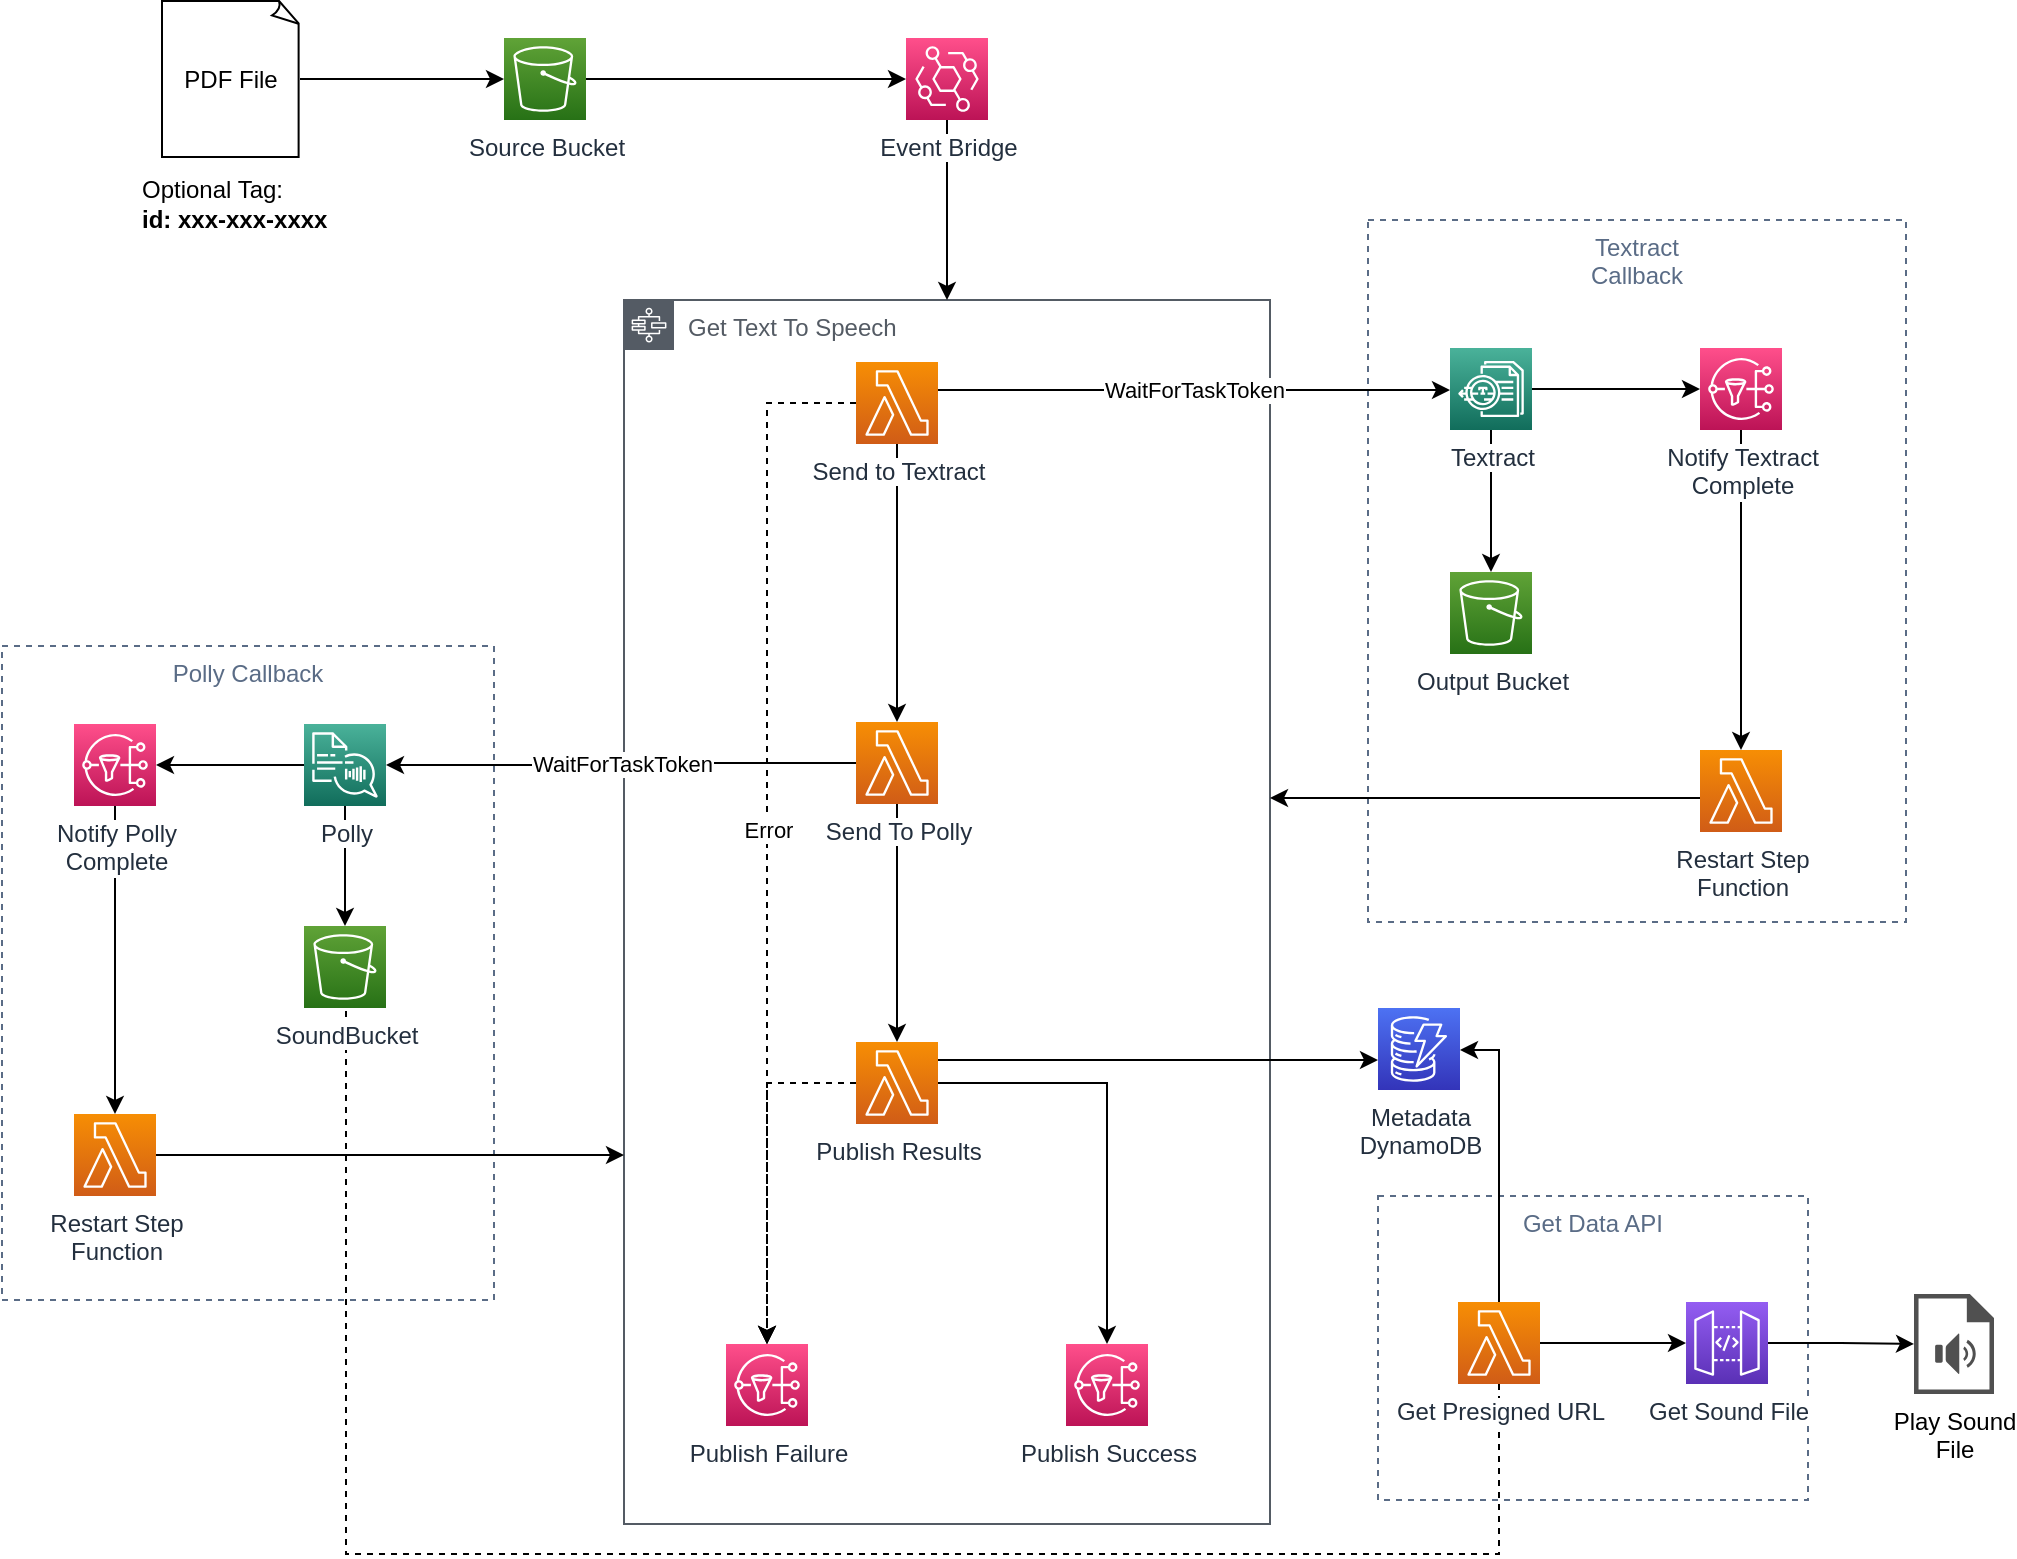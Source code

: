 <mxfile version="19.0.3" type="device"><diagram id="mwUWDfQAnVQFGWjUX1Jb" name="Page-1"><mxGraphModel dx="2062" dy="1235" grid="0" gridSize="10" guides="1" tooltips="1" connect="1" arrows="1" fold="1" page="1" pageScale="1" pageWidth="1100" pageHeight="850" math="0" shadow="0"><root><mxCell id="0"/><mxCell id="1" parent="0"/><mxCell id="50wRjBtcikhbEImIruc0-31" value="Get Data API" style="fillColor=none;strokeColor=#5A6C86;dashed=1;verticalAlign=top;fontStyle=0;fontColor=#5A6C86;labelBackgroundColor=#FFFFFF;" vertex="1" parent="1"><mxGeometry x="699" y="658" width="215" height="152" as="geometry"/></mxCell><mxCell id="50wRjBtcikhbEImIruc0-15" value="Textract&#10;Callback" style="fillColor=none;strokeColor=#5A6C86;dashed=1;verticalAlign=top;fontStyle=0;fontColor=#5A6C86;labelBackgroundColor=#FFFFFF;" vertex="1" parent="1"><mxGeometry x="694" y="170" width="269" height="351" as="geometry"/></mxCell><mxCell id="50wRjBtcikhbEImIruc0-16" value="Polly Callback" style="fillColor=none;strokeColor=#5A6C86;dashed=1;verticalAlign=top;fontStyle=0;fontColor=#5A6C86;labelBackgroundColor=#FFFFFF;" vertex="1" parent="1"><mxGeometry x="11" y="383" width="246" height="327" as="geometry"/></mxCell><mxCell id="K5Wtwu4scTVW0DQgz6TF-24" value="Get Text To Speech" style="sketch=0;outlineConnect=0;gradientColor=none;html=1;whiteSpace=wrap;fontSize=12;fontStyle=0;shape=mxgraph.aws4.group;grIcon=mxgraph.aws4.group_aws_step_functions_workflow;strokeColor=#545B64;fillColor=none;verticalAlign=top;align=left;spacingLeft=30;fontColor=#545B64;dashed=0;labelBackgroundColor=#FFFFFF;" parent="1" vertex="1"><mxGeometry x="322" y="210" width="323" height="612" as="geometry"/></mxCell><mxCell id="K5Wtwu4scTVW0DQgz6TF-26" style="edgeStyle=orthogonalEdgeStyle;rounded=0;orthogonalLoop=1;jettySize=auto;html=1;labelBackgroundColor=#FFFFFF;" parent="1" source="K5Wtwu4scTVW0DQgz6TF-2" target="K5Wtwu4scTVW0DQgz6TF-22" edge="1"><mxGeometry relative="1" as="geometry"/></mxCell><mxCell id="K5Wtwu4scTVW0DQgz6TF-2" value="Source Bucket" style="sketch=0;points=[[0,0,0],[0.25,0,0],[0.5,0,0],[0.75,0,0],[1,0,0],[0,1,0],[0.25,1,0],[0.5,1,0],[0.75,1,0],[1,1,0],[0,0.25,0],[0,0.5,0],[0,0.75,0],[1,0.25,0],[1,0.5,0],[1,0.75,0]];outlineConnect=0;fontColor=#232F3E;gradientColor=#60A337;gradientDirection=north;fillColor=#277116;strokeColor=#ffffff;dashed=0;verticalLabelPosition=bottom;verticalAlign=top;align=center;html=1;fontSize=12;fontStyle=0;aspect=fixed;shape=mxgraph.aws4.resourceIcon;resIcon=mxgraph.aws4.s3;labelBackgroundColor=#FFFFFF;" parent="1" vertex="1"><mxGeometry x="262" y="79" width="41" height="41" as="geometry"/></mxCell><mxCell id="K5Wtwu4scTVW0DQgz6TF-7" value="WaitForTaskToken" style="edgeStyle=orthogonalEdgeStyle;rounded=0;orthogonalLoop=1;jettySize=auto;html=1;labelBackgroundColor=#FFFFFF;" parent="1" source="K5Wtwu4scTVW0DQgz6TF-3" target="K5Wtwu4scTVW0DQgz6TF-5" edge="1"><mxGeometry relative="1" as="geometry"><Array as="points"><mxPoint x="539" y="255"/><mxPoint x="539" y="255"/></Array></mxGeometry></mxCell><mxCell id="K5Wtwu4scTVW0DQgz6TF-11" style="edgeStyle=orthogonalEdgeStyle;rounded=0;orthogonalLoop=1;jettySize=auto;html=1;labelBackgroundColor=#FFFFFF;" parent="1" source="K5Wtwu4scTVW0DQgz6TF-3" target="K5Wtwu4scTVW0DQgz6TF-10" edge="1"><mxGeometry relative="1" as="geometry"/></mxCell><mxCell id="K5Wtwu4scTVW0DQgz6TF-3" value="Send to Textract" style="sketch=0;points=[[0,0,0],[0.25,0,0],[0.5,0,0],[0.75,0,0],[1,0,0],[0,1,0],[0.25,1,0],[0.5,1,0],[0.75,1,0],[1,1,0],[0,0.25,0],[0,0.5,0],[0,0.75,0],[1,0.25,0],[1,0.5,0],[1,0.75,0]];outlineConnect=0;fontColor=#232F3E;gradientColor=#F78E04;gradientDirection=north;fillColor=#D05C17;strokeColor=#ffffff;dashed=0;verticalLabelPosition=bottom;verticalAlign=top;align=center;html=1;fontSize=12;fontStyle=0;aspect=fixed;shape=mxgraph.aws4.resourceIcon;resIcon=mxgraph.aws4.lambda;labelBackgroundColor=#FFFFFF;" parent="1" vertex="1"><mxGeometry x="438" y="241" width="41" height="41" as="geometry"/></mxCell><mxCell id="50wRjBtcikhbEImIruc0-3" style="edgeStyle=orthogonalEdgeStyle;rounded=0;orthogonalLoop=1;jettySize=auto;html=1;labelBackgroundColor=#FFFFFF;" edge="1" parent="1" source="K5Wtwu4scTVW0DQgz6TF-5" target="50wRjBtcikhbEImIruc0-2"><mxGeometry relative="1" as="geometry"/></mxCell><mxCell id="50wRjBtcikhbEImIruc0-5" style="edgeStyle=orthogonalEdgeStyle;rounded=0;orthogonalLoop=1;jettySize=auto;html=1;labelBackgroundColor=#FFFFFF;" edge="1" parent="1" source="K5Wtwu4scTVW0DQgz6TF-5" target="K5Wtwu4scTVW0DQgz6TF-12"><mxGeometry relative="1" as="geometry"/></mxCell><mxCell id="K5Wtwu4scTVW0DQgz6TF-5" value="Textract" style="sketch=0;points=[[0,0,0],[0.25,0,0],[0.5,0,0],[0.75,0,0],[1,0,0],[0,1,0],[0.25,1,0],[0.5,1,0],[0.75,1,0],[1,1,0],[0,0.25,0],[0,0.5,0],[0,0.75,0],[1,0.25,0],[1,0.5,0],[1,0.75,0]];outlineConnect=0;fontColor=#232F3E;gradientColor=#4AB29A;gradientDirection=north;fillColor=#116D5B;strokeColor=#ffffff;dashed=0;verticalLabelPosition=bottom;verticalAlign=top;align=center;html=1;fontSize=12;fontStyle=0;aspect=fixed;shape=mxgraph.aws4.resourceIcon;resIcon=mxgraph.aws4.textract;labelBackgroundColor=#FFFFFF;" parent="1" vertex="1"><mxGeometry x="735" y="234" width="41" height="41" as="geometry"/></mxCell><mxCell id="50wRjBtcikhbEImIruc0-9" style="edgeStyle=orthogonalEdgeStyle;rounded=0;orthogonalLoop=1;jettySize=auto;html=1;labelBackgroundColor=#FFFFFF;" edge="1" parent="1" source="K5Wtwu4scTVW0DQgz6TF-8" target="50wRjBtcikhbEImIruc0-8"><mxGeometry relative="1" as="geometry"/></mxCell><mxCell id="50wRjBtcikhbEImIruc0-12" style="edgeStyle=orthogonalEdgeStyle;rounded=0;orthogonalLoop=1;jettySize=auto;html=1;labelBackgroundColor=#FFFFFF;" edge="1" parent="1" source="K5Wtwu4scTVW0DQgz6TF-8" target="K5Wtwu4scTVW0DQgz6TF-16"><mxGeometry relative="1" as="geometry"/></mxCell><mxCell id="K5Wtwu4scTVW0DQgz6TF-8" value="Polly" style="sketch=0;points=[[0,0,0],[0.25,0,0],[0.5,0,0],[0.75,0,0],[1,0,0],[0,1,0],[0.25,1,0],[0.5,1,0],[0.75,1,0],[1,1,0],[0,0.25,0],[0,0.5,0],[0,0.75,0],[1,0.25,0],[1,0.5,0],[1,0.75,0]];outlineConnect=0;fontColor=#232F3E;gradientColor=#4AB29A;gradientDirection=north;fillColor=#116D5B;strokeColor=#ffffff;dashed=0;verticalLabelPosition=bottom;verticalAlign=top;align=center;html=1;fontSize=12;fontStyle=0;aspect=fixed;shape=mxgraph.aws4.resourceIcon;resIcon=mxgraph.aws4.polly;labelBackgroundColor=#FFFFFF;" parent="1" vertex="1"><mxGeometry x="162" y="422" width="41" height="41" as="geometry"/></mxCell><mxCell id="K5Wtwu4scTVW0DQgz6TF-15" value="WaitForTaskToken" style="edgeStyle=orthogonalEdgeStyle;rounded=0;orthogonalLoop=1;jettySize=auto;html=1;labelBackgroundColor=#FFFFFF;" parent="1" source="K5Wtwu4scTVW0DQgz6TF-10" target="K5Wtwu4scTVW0DQgz6TF-8" edge="1"><mxGeometry relative="1" as="geometry"/></mxCell><mxCell id="K5Wtwu4scTVW0DQgz6TF-19" style="edgeStyle=orthogonalEdgeStyle;rounded=0;orthogonalLoop=1;jettySize=auto;html=1;entryX=0.5;entryY=0;entryDx=0;entryDy=0;entryPerimeter=0;labelBackgroundColor=#FFFFFF;" parent="1" source="K5Wtwu4scTVW0DQgz6TF-10" target="K5Wtwu4scTVW0DQgz6TF-18" edge="1"><mxGeometry relative="1" as="geometry"/></mxCell><mxCell id="K5Wtwu4scTVW0DQgz6TF-10" value="Send To Polly" style="sketch=0;points=[[0,0,0],[0.25,0,0],[0.5,0,0],[0.75,0,0],[1,0,0],[0,1,0],[0.25,1,0],[0.5,1,0],[0.75,1,0],[1,1,0],[0,0.25,0],[0,0.5,0],[0,0.75,0],[1,0.25,0],[1,0.5,0],[1,0.75,0]];outlineConnect=0;fontColor=#232F3E;gradientColor=#F78E04;gradientDirection=north;fillColor=#D05C17;strokeColor=#ffffff;dashed=0;verticalLabelPosition=bottom;verticalAlign=top;align=center;html=1;fontSize=12;fontStyle=0;aspect=fixed;shape=mxgraph.aws4.resourceIcon;resIcon=mxgraph.aws4.lambda;labelBackgroundColor=#FFFFFF;" parent="1" vertex="1"><mxGeometry x="438" y="421" width="41" height="41" as="geometry"/></mxCell><mxCell id="K5Wtwu4scTVW0DQgz6TF-12" value="Output Bucket" style="sketch=0;points=[[0,0,0],[0.25,0,0],[0.5,0,0],[0.75,0,0],[1,0,0],[0,1,0],[0.25,1,0],[0.5,1,0],[0.75,1,0],[1,1,0],[0,0.25,0],[0,0.5,0],[0,0.75,0],[1,0.25,0],[1,0.5,0],[1,0.75,0]];outlineConnect=0;fontColor=#232F3E;gradientColor=#60A337;gradientDirection=north;fillColor=#277116;strokeColor=#ffffff;dashed=0;verticalLabelPosition=bottom;verticalAlign=top;align=center;html=1;fontSize=12;fontStyle=0;aspect=fixed;shape=mxgraph.aws4.resourceIcon;resIcon=mxgraph.aws4.s3;labelBackgroundColor=#FFFFFF;" parent="1" vertex="1"><mxGeometry x="735" y="346" width="41" height="41" as="geometry"/></mxCell><mxCell id="50wRjBtcikhbEImIruc0-20" style="edgeStyle=orthogonalEdgeStyle;rounded=0;orthogonalLoop=1;jettySize=auto;html=1;labelBackgroundColor=#FFFFFF;" edge="1" parent="1" source="K5Wtwu4scTVW0DQgz6TF-18" target="50wRjBtcikhbEImIruc0-13"><mxGeometry relative="1" as="geometry"/></mxCell><mxCell id="50wRjBtcikhbEImIruc0-23" style="edgeStyle=orthogonalEdgeStyle;rounded=0;orthogonalLoop=1;jettySize=auto;html=1;entryX=0.5;entryY=0;entryDx=0;entryDy=0;entryPerimeter=0;labelBackgroundColor=#FFFFFF;dashed=1;" edge="1" parent="1" source="K5Wtwu4scTVW0DQgz6TF-18" target="50wRjBtcikhbEImIruc0-14"><mxGeometry relative="1" as="geometry"><mxPoint x="558" y="601.5" as="targetPoint"/></mxGeometry></mxCell><mxCell id="50wRjBtcikhbEImIruc0-29" style="edgeStyle=orthogonalEdgeStyle;rounded=0;orthogonalLoop=1;jettySize=auto;html=1;labelBackgroundColor=default;fontColor=default;" edge="1" parent="1" source="K5Wtwu4scTVW0DQgz6TF-18" target="50wRjBtcikhbEImIruc0-27"><mxGeometry relative="1" as="geometry"><Array as="points"><mxPoint x="645" y="590"/><mxPoint x="645" y="590"/></Array></mxGeometry></mxCell><mxCell id="K5Wtwu4scTVW0DQgz6TF-18" value="Publish Results" style="sketch=0;points=[[0,0,0],[0.25,0,0],[0.5,0,0],[0.75,0,0],[1,0,0],[0,1,0],[0.25,1,0],[0.5,1,0],[0.75,1,0],[1,1,0],[0,0.25,0],[0,0.5,0],[0,0.75,0],[1,0.25,0],[1,0.5,0],[1,0.75,0]];outlineConnect=0;fontColor=#232F3E;gradientColor=#F78E04;gradientDirection=north;fillColor=#D05C17;strokeColor=#ffffff;dashed=0;verticalLabelPosition=bottom;verticalAlign=top;align=center;html=1;fontSize=12;fontStyle=0;aspect=fixed;shape=mxgraph.aws4.resourceIcon;resIcon=mxgraph.aws4.lambda;labelBackgroundColor=#FFFFFF;" parent="1" vertex="1"><mxGeometry x="438" y="581" width="41" height="41" as="geometry"/></mxCell><mxCell id="K5Wtwu4scTVW0DQgz6TF-25" style="edgeStyle=orthogonalEdgeStyle;rounded=0;orthogonalLoop=1;jettySize=auto;html=1;labelBackgroundColor=#FFFFFF;" parent="1" source="K5Wtwu4scTVW0DQgz6TF-22" target="K5Wtwu4scTVW0DQgz6TF-24" edge="1"><mxGeometry relative="1" as="geometry"/></mxCell><mxCell id="K5Wtwu4scTVW0DQgz6TF-22" value="Event Bridge" style="sketch=0;points=[[0,0,0],[0.25,0,0],[0.5,0,0],[0.75,0,0],[1,0,0],[0,1,0],[0.25,1,0],[0.5,1,0],[0.75,1,0],[1,1,0],[0,0.25,0],[0,0.5,0],[0,0.75,0],[1,0.25,0],[1,0.5,0],[1,0.75,0]];outlineConnect=0;fontColor=#232F3E;gradientColor=#FF4F8B;gradientDirection=north;fillColor=#BC1356;strokeColor=#ffffff;dashed=0;verticalLabelPosition=bottom;verticalAlign=top;align=center;html=1;fontSize=12;fontStyle=0;aspect=fixed;shape=mxgraph.aws4.resourceIcon;resIcon=mxgraph.aws4.eventbridge;labelBackgroundColor=#FFFFFF;" parent="1" vertex="1"><mxGeometry x="463" y="79" width="41" height="41" as="geometry"/></mxCell><mxCell id="50wRjBtcikhbEImIruc0-6" style="edgeStyle=orthogonalEdgeStyle;rounded=0;orthogonalLoop=1;jettySize=auto;html=1;labelBackgroundColor=#FFFFFF;" edge="1" parent="1" source="50wRjBtcikhbEImIruc0-1" target="K5Wtwu4scTVW0DQgz6TF-24"><mxGeometry relative="1" as="geometry"><Array as="points"><mxPoint x="737" y="459"/><mxPoint x="737" y="459"/></Array></mxGeometry></mxCell><mxCell id="50wRjBtcikhbEImIruc0-1" value="Restart Step&lt;br&gt;Function" style="sketch=0;points=[[0,0,0],[0.25,0,0],[0.5,0,0],[0.75,0,0],[1,0,0],[0,1,0],[0.25,1,0],[0.5,1,0],[0.75,1,0],[1,1,0],[0,0.25,0],[0,0.5,0],[0,0.75,0],[1,0.25,0],[1,0.5,0],[1,0.75,0]];outlineConnect=0;fontColor=#232F3E;gradientColor=#F78E04;gradientDirection=north;fillColor=#D05C17;strokeColor=#ffffff;dashed=0;verticalLabelPosition=bottom;verticalAlign=top;align=center;html=1;fontSize=12;fontStyle=0;aspect=fixed;shape=mxgraph.aws4.resourceIcon;resIcon=mxgraph.aws4.lambda;labelBackgroundColor=#FFFFFF;" vertex="1" parent="1"><mxGeometry x="860" y="435" width="41" height="41" as="geometry"/></mxCell><mxCell id="50wRjBtcikhbEImIruc0-4" style="edgeStyle=orthogonalEdgeStyle;rounded=0;orthogonalLoop=1;jettySize=auto;html=1;labelBackgroundColor=#FFFFFF;" edge="1" parent="1" source="50wRjBtcikhbEImIruc0-2" target="50wRjBtcikhbEImIruc0-1"><mxGeometry relative="1" as="geometry"/></mxCell><mxCell id="50wRjBtcikhbEImIruc0-2" value="Notify Textract&lt;br&gt;Complete" style="sketch=0;points=[[0,0,0],[0.25,0,0],[0.5,0,0],[0.75,0,0],[1,0,0],[0,1,0],[0.25,1,0],[0.5,1,0],[0.75,1,0],[1,1,0],[0,0.25,0],[0,0.5,0],[0,0.75,0],[1,0.25,0],[1,0.5,0],[1,0.75,0]];outlineConnect=0;fontColor=#232F3E;gradientColor=#FF4F8B;gradientDirection=north;fillColor=#BC1356;strokeColor=#ffffff;dashed=0;verticalLabelPosition=bottom;verticalAlign=top;align=center;html=1;fontSize=12;fontStyle=0;aspect=fixed;shape=mxgraph.aws4.resourceIcon;resIcon=mxgraph.aws4.sns;labelBackgroundColor=#FFFFFF;" vertex="1" parent="1"><mxGeometry x="860" y="234" width="41" height="41" as="geometry"/></mxCell><mxCell id="50wRjBtcikhbEImIruc0-17" style="edgeStyle=orthogonalEdgeStyle;rounded=0;orthogonalLoop=1;jettySize=auto;html=1;labelBackgroundColor=#FFFFFF;" edge="1" parent="1" source="50wRjBtcikhbEImIruc0-7" target="K5Wtwu4scTVW0DQgz6TF-24"><mxGeometry relative="1" as="geometry"><Array as="points"><mxPoint x="219" y="638"/><mxPoint x="219" y="638"/></Array></mxGeometry></mxCell><mxCell id="50wRjBtcikhbEImIruc0-7" value="Restart Step &lt;br&gt;Function" style="sketch=0;points=[[0,0,0],[0.25,0,0],[0.5,0,0],[0.75,0,0],[1,0,0],[0,1,0],[0.25,1,0],[0.5,1,0],[0.75,1,0],[1,1,0],[0,0.25,0],[0,0.5,0],[0,0.75,0],[1,0.25,0],[1,0.5,0],[1,0.75,0]];outlineConnect=0;fontColor=#232F3E;gradientColor=#F78E04;gradientDirection=north;fillColor=#D05C17;strokeColor=#ffffff;dashed=0;verticalLabelPosition=bottom;verticalAlign=top;align=center;html=1;fontSize=12;fontStyle=0;aspect=fixed;shape=mxgraph.aws4.resourceIcon;resIcon=mxgraph.aws4.lambda;labelBackgroundColor=#FFFFFF;" vertex="1" parent="1"><mxGeometry x="47" y="617" width="41" height="41" as="geometry"/></mxCell><mxCell id="50wRjBtcikhbEImIruc0-10" style="edgeStyle=orthogonalEdgeStyle;rounded=0;orthogonalLoop=1;jettySize=auto;html=1;labelBackgroundColor=#FFFFFF;" edge="1" parent="1" source="50wRjBtcikhbEImIruc0-8" target="50wRjBtcikhbEImIruc0-7"><mxGeometry relative="1" as="geometry"/></mxCell><mxCell id="50wRjBtcikhbEImIruc0-8" value="Notify Polly&lt;br&gt;Complete" style="sketch=0;points=[[0,0,0],[0.25,0,0],[0.5,0,0],[0.75,0,0],[1,0,0],[0,1,0],[0.25,1,0],[0.5,1,0],[0.75,1,0],[1,1,0],[0,0.25,0],[0,0.5,0],[0,0.75,0],[1,0.25,0],[1,0.5,0],[1,0.75,0]];outlineConnect=0;fontColor=#232F3E;gradientColor=#FF4F8B;gradientDirection=north;fillColor=#BC1356;strokeColor=#ffffff;dashed=0;verticalLabelPosition=bottom;verticalAlign=top;align=center;html=1;fontSize=12;fontStyle=0;aspect=fixed;shape=mxgraph.aws4.resourceIcon;resIcon=mxgraph.aws4.sns;labelBackgroundColor=#FFFFFF;" vertex="1" parent="1"><mxGeometry x="47" y="422" width="41" height="41" as="geometry"/></mxCell><mxCell id="50wRjBtcikhbEImIruc0-13" value="Publish Success" style="sketch=0;points=[[0,0,0],[0.25,0,0],[0.5,0,0],[0.75,0,0],[1,0,0],[0,1,0],[0.25,1,0],[0.5,1,0],[0.75,1,0],[1,1,0],[0,0.25,0],[0,0.5,0],[0,0.75,0],[1,0.25,0],[1,0.5,0],[1,0.75,0]];outlineConnect=0;fontColor=#232F3E;gradientColor=#FF4F8B;gradientDirection=north;fillColor=#BC1356;strokeColor=#ffffff;dashed=0;verticalLabelPosition=bottom;verticalAlign=top;align=center;html=1;fontSize=12;fontStyle=0;aspect=fixed;shape=mxgraph.aws4.resourceIcon;resIcon=mxgraph.aws4.sns;labelBackgroundColor=#FFFFFF;" vertex="1" parent="1"><mxGeometry x="543" y="732" width="41" height="41" as="geometry"/></mxCell><mxCell id="50wRjBtcikhbEImIruc0-14" value="Publish Failure" style="sketch=0;points=[[0,0,0],[0.25,0,0],[0.5,0,0],[0.75,0,0],[1,0,0],[0,1,0],[0.25,1,0],[0.5,1,0],[0.75,1,0],[1,1,0],[0,0.25,0],[0,0.5,0],[0,0.75,0],[1,0.25,0],[1,0.5,0],[1,0.75,0]];outlineConnect=0;fontColor=#232F3E;gradientColor=#FF4F8B;gradientDirection=north;fillColor=#BC1356;strokeColor=#ffffff;dashed=0;verticalLabelPosition=bottom;verticalAlign=top;align=center;html=1;fontSize=12;fontStyle=0;aspect=fixed;shape=mxgraph.aws4.resourceIcon;resIcon=mxgraph.aws4.sns;labelBackgroundColor=#FFFFFF;" vertex="1" parent="1"><mxGeometry x="373" y="732" width="41" height="41" as="geometry"/></mxCell><mxCell id="50wRjBtcikhbEImIruc0-22" style="edgeStyle=orthogonalEdgeStyle;rounded=0;orthogonalLoop=1;jettySize=auto;html=1;labelBackgroundColor=#FFFFFF;dashed=1;" edge="1" parent="1" source="K5Wtwu4scTVW0DQgz6TF-10" target="50wRjBtcikhbEImIruc0-14"><mxGeometry relative="1" as="geometry"/></mxCell><mxCell id="50wRjBtcikhbEImIruc0-21" value="Error" style="edgeStyle=orthogonalEdgeStyle;rounded=0;orthogonalLoop=1;jettySize=auto;html=1;labelBackgroundColor=default;fontColor=default;dashed=1;" edge="1" parent="1" source="K5Wtwu4scTVW0DQgz6TF-3" target="50wRjBtcikhbEImIruc0-14"><mxGeometry relative="1" as="geometry"/></mxCell><mxCell id="50wRjBtcikhbEImIruc0-25" style="edgeStyle=orthogonalEdgeStyle;rounded=0;orthogonalLoop=1;jettySize=auto;html=1;labelBackgroundColor=default;fontColor=default;" edge="1" parent="1" source="50wRjBtcikhbEImIruc0-24" target="K5Wtwu4scTVW0DQgz6TF-2"><mxGeometry relative="1" as="geometry"/></mxCell><mxCell id="50wRjBtcikhbEImIruc0-24" value="PDF File" style="whiteSpace=wrap;html=1;shape=mxgraph.basic.document;labelBackgroundColor=#FFFFFF;fontColor=default;" vertex="1" parent="1"><mxGeometry x="91" y="60.5" width="69" height="78" as="geometry"/></mxCell><mxCell id="50wRjBtcikhbEImIruc0-26" value="Optional Tag:&lt;br&gt;&lt;b&gt;id: xxx-xxx-xxxx&lt;/b&gt;" style="text;html=1;strokeColor=none;fillColor=none;align=left;verticalAlign=middle;whiteSpace=wrap;rounded=0;labelBackgroundColor=#FFFFFF;fontColor=default;" vertex="1" parent="1"><mxGeometry x="79" y="147" width="119" height="30" as="geometry"/></mxCell><mxCell id="50wRjBtcikhbEImIruc0-27" value="Metadata&lt;br&gt;DynamoDB" style="sketch=0;points=[[0,0,0],[0.25,0,0],[0.5,0,0],[0.75,0,0],[1,0,0],[0,1,0],[0.25,1,0],[0.5,1,0],[0.75,1,0],[1,1,0],[0,0.25,0],[0,0.5,0],[0,0.75,0],[1,0.25,0],[1,0.5,0],[1,0.75,0]];outlineConnect=0;fontColor=#232F3E;gradientColor=#4D72F3;gradientDirection=north;fillColor=#3334B9;strokeColor=#ffffff;dashed=0;verticalLabelPosition=bottom;verticalAlign=top;align=center;html=1;fontSize=12;fontStyle=0;aspect=fixed;shape=mxgraph.aws4.resourceIcon;resIcon=mxgraph.aws4.dynamodb;labelBackgroundColor=#FFFFFF;" vertex="1" parent="1"><mxGeometry x="699" y="564" width="41" height="41" as="geometry"/></mxCell><mxCell id="50wRjBtcikhbEImIruc0-37" style="edgeStyle=orthogonalEdgeStyle;rounded=0;orthogonalLoop=1;jettySize=auto;html=1;labelBackgroundColor=default;fontColor=default;endArrow=classic;endFill=1;" edge="1" parent="1" source="50wRjBtcikhbEImIruc0-30" target="50wRjBtcikhbEImIruc0-36"><mxGeometry relative="1" as="geometry"/></mxCell><mxCell id="50wRjBtcikhbEImIruc0-30" value="Get Sound File" style="sketch=0;points=[[0,0,0],[0.25,0,0],[0.5,0,0],[0.75,0,0],[1,0,0],[0,1,0],[0.25,1,0],[0.5,1,0],[0.75,1,0],[1,1,0],[0,0.25,0],[0,0.5,0],[0,0.75,0],[1,0.25,0],[1,0.5,0],[1,0.75,0]];outlineConnect=0;fontColor=#232F3E;gradientColor=#945DF2;gradientDirection=north;fillColor=#5A30B5;strokeColor=#ffffff;dashed=0;verticalLabelPosition=bottom;verticalAlign=top;align=center;html=1;fontSize=12;fontStyle=0;aspect=fixed;shape=mxgraph.aws4.resourceIcon;resIcon=mxgraph.aws4.api_gateway;labelBackgroundColor=#FFFFFF;" vertex="1" parent="1"><mxGeometry x="853" y="711" width="41" height="41" as="geometry"/></mxCell><mxCell id="50wRjBtcikhbEImIruc0-33" style="edgeStyle=orthogonalEdgeStyle;rounded=0;orthogonalLoop=1;jettySize=auto;html=1;labelBackgroundColor=default;fontColor=default;" edge="1" parent="1" source="50wRjBtcikhbEImIruc0-32" target="50wRjBtcikhbEImIruc0-30"><mxGeometry relative="1" as="geometry"/></mxCell><mxCell id="50wRjBtcikhbEImIruc0-34" style="edgeStyle=orthogonalEdgeStyle;rounded=0;orthogonalLoop=1;jettySize=auto;html=1;labelBackgroundColor=default;fontColor=default;" edge="1" parent="1" source="50wRjBtcikhbEImIruc0-32" target="50wRjBtcikhbEImIruc0-27"><mxGeometry relative="1" as="geometry"><Array as="points"><mxPoint x="760" y="585"/></Array></mxGeometry></mxCell><mxCell id="50wRjBtcikhbEImIruc0-35" style="edgeStyle=orthogonalEdgeStyle;rounded=0;orthogonalLoop=1;jettySize=auto;html=1;labelBackgroundColor=default;fontColor=default;dashed=1;endArrow=none;endFill=0;" edge="1" parent="1" source="50wRjBtcikhbEImIruc0-32" target="K5Wtwu4scTVW0DQgz6TF-16"><mxGeometry relative="1" as="geometry"><Array as="points"><mxPoint x="760" y="837"/><mxPoint x="183" y="837"/></Array></mxGeometry></mxCell><mxCell id="50wRjBtcikhbEImIruc0-32" value="Get Presigned URL" style="sketch=0;points=[[0,0,0],[0.25,0,0],[0.5,0,0],[0.75,0,0],[1,0,0],[0,1,0],[0.25,1,0],[0.5,1,0],[0.75,1,0],[1,1,0],[0,0.25,0],[0,0.5,0],[0,0.75,0],[1,0.25,0],[1,0.5,0],[1,0.75,0]];outlineConnect=0;fontColor=#232F3E;gradientColor=#F78E04;gradientDirection=north;fillColor=#D05C17;strokeColor=#ffffff;dashed=0;verticalLabelPosition=bottom;verticalAlign=top;align=center;html=1;fontSize=12;fontStyle=0;aspect=fixed;shape=mxgraph.aws4.resourceIcon;resIcon=mxgraph.aws4.lambda;labelBackgroundColor=#FFFFFF;" vertex="1" parent="1"><mxGeometry x="739" y="711" width="41" height="41" as="geometry"/></mxCell><mxCell id="K5Wtwu4scTVW0DQgz6TF-16" value="SoundBucket" style="sketch=0;points=[[0,0,0],[0.25,0,0],[0.5,0,0],[0.75,0,0],[1,0,0],[0,1,0],[0.25,1,0],[0.5,1,0],[0.75,1,0],[1,1,0],[0,0.25,0],[0,0.5,0],[0,0.75,0],[1,0.25,0],[1,0.5,0],[1,0.75,0]];outlineConnect=0;fontColor=#232F3E;gradientColor=#60A337;gradientDirection=north;fillColor=#277116;strokeColor=#ffffff;dashed=0;verticalLabelPosition=bottom;verticalAlign=top;align=center;html=1;fontSize=12;fontStyle=0;aspect=fixed;shape=mxgraph.aws4.resourceIcon;resIcon=mxgraph.aws4.s3;labelBackgroundColor=#FFFFFF;" parent="1" vertex="1"><mxGeometry x="162" y="523" width="41" height="41" as="geometry"/></mxCell><mxCell id="50wRjBtcikhbEImIruc0-36" value="Play Sound&lt;br&gt;File" style="sketch=0;pointerEvents=1;shadow=0;dashed=0;html=1;strokeColor=none;fillColor=#505050;labelPosition=center;verticalLabelPosition=bottom;verticalAlign=top;outlineConnect=0;align=center;shape=mxgraph.office.concepts.sound_file;labelBackgroundColor=#FFFFFF;fontColor=default;" vertex="1" parent="1"><mxGeometry x="967" y="707" width="40" height="50" as="geometry"/></mxCell></root></mxGraphModel></diagram></mxfile>